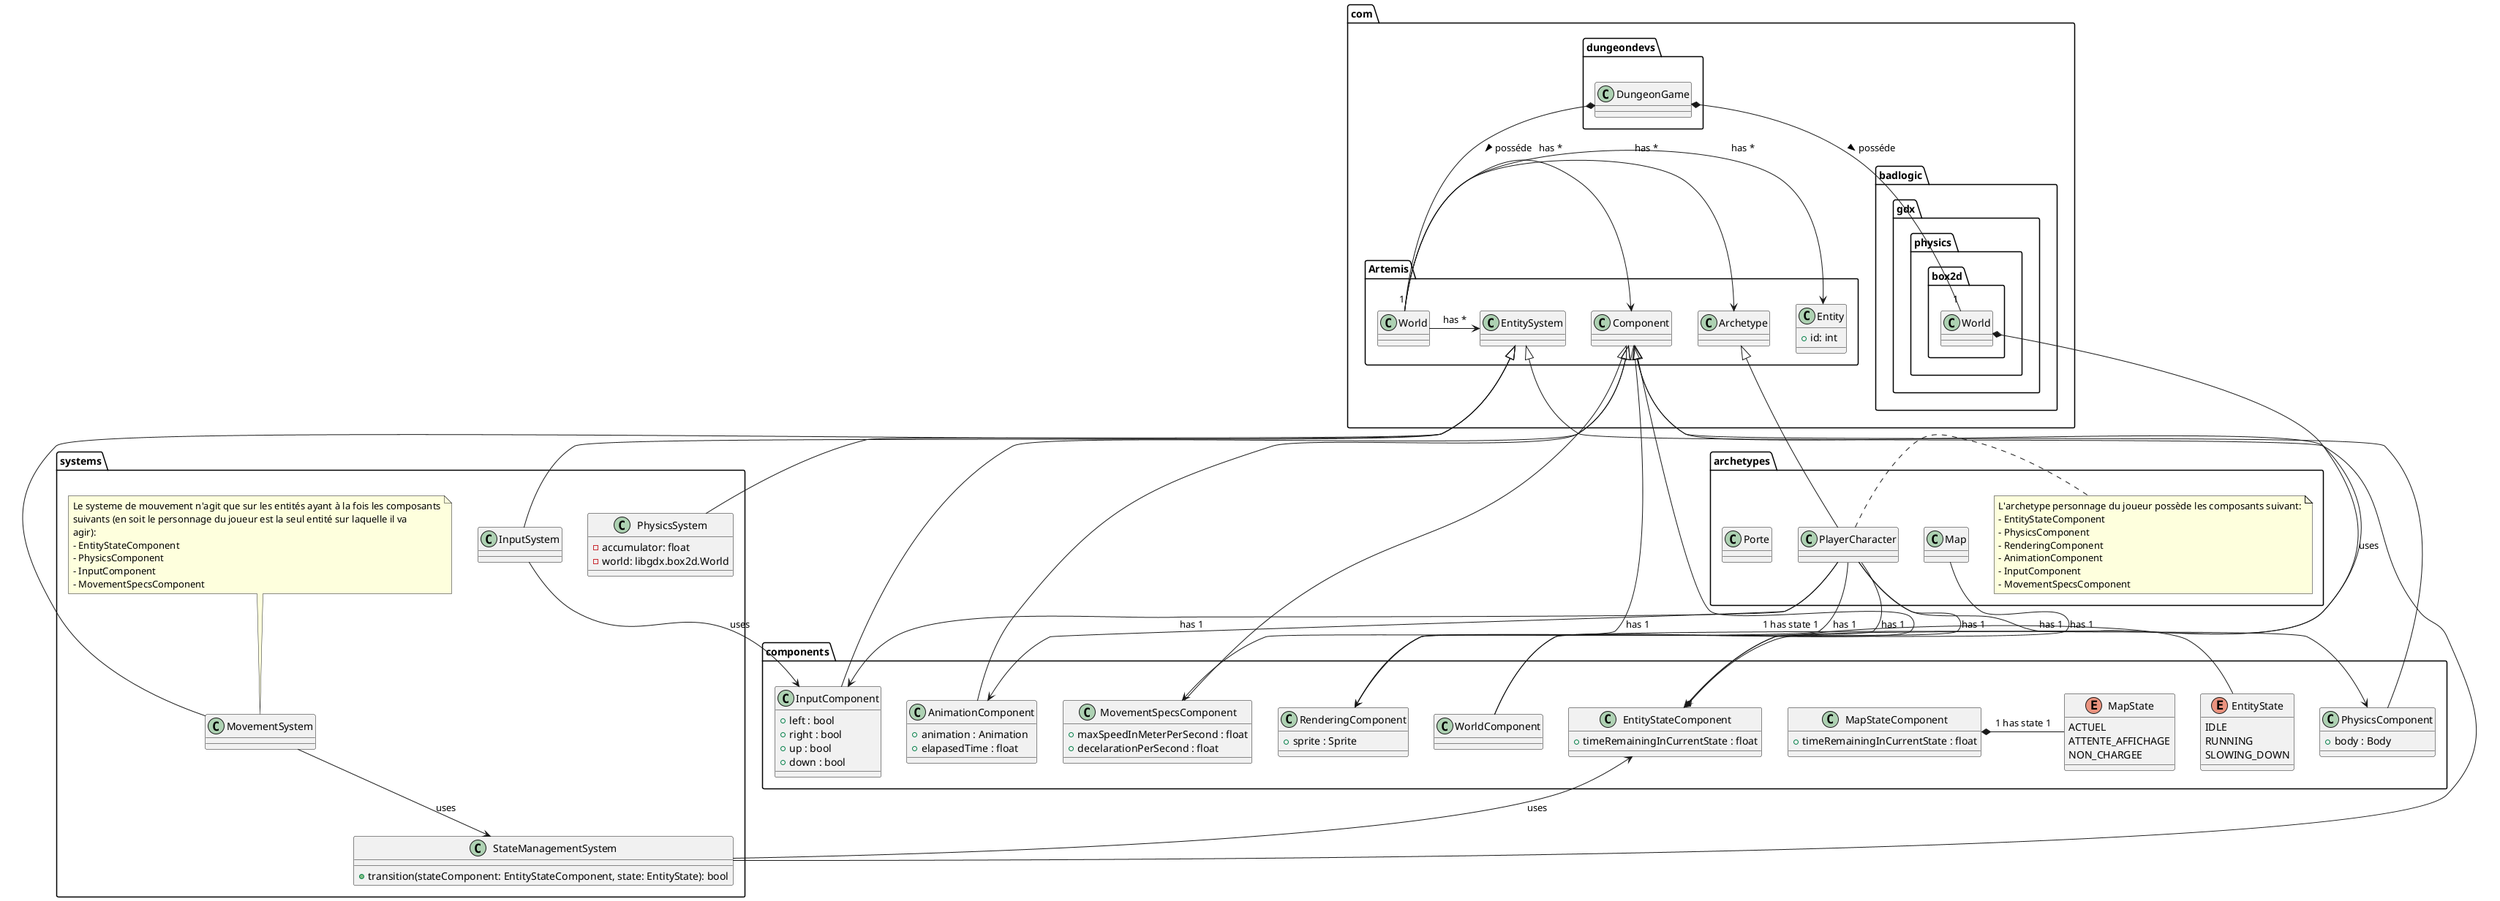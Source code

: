 @startuml
/'
******************
    Setups and includes
******************
'/
' skinparam groupInheritance 3

!global $componentClass = com.Artemis.Component
!global $systemClass = com.Artemis.EntitySystem
!global $entityClass = com.Artemis.Entity
!global $artemisWorldClass = com.Artemis.World
!global $box2dWorldClass = com.badlogic.gdx.physics.box2d.World
!global $archetypeClass = com.Artemis.Archetype

!procedure $defineAsComponent($className)
    $componentClass <|-- $className
!endprocedure

!procedure $defineAsSystem($className)
    $systemClass <|-- $className
!endprocedure

!procedure $defineAsEntity($className)
    $entityClass <|-- $className
    $addRelationship($className, $componentClass, $relationship="has", $rightMultiplicity="*", $sign="->")
!endprocedure

!procedure $defineAsArchetype($className)
    $archetypeClass <|-- $className
!endprocedure

!procedure $addRelationship($class1Name, $class2Name, $leftMultiplicity="", $rightMultiplicity="", $sign="->", $relationship="uses", $direction=">", $hide=%false())
    !if %not($hide)
        "$class1Name" $sign "$class2Name" : $leftMultiplicity $relationship $rightMultiplicity
    !endif
!endprocedure

!procedure $addRelationshipsToClass($className, $classes, $leftMultiplicity="", $rightMultiplicity="", $sign="->", $relationship="", $hideRelationships=%false())

    !foreach $class in %splitstr($classes, ",")
        $addRelationship($className, $class, $leftMultiplicity, $rightMultiplicity, $sign, $relationship, ">", $hideRelationships)
    !endfor
!endprocedure

class $artemisWorldClass {

}
!$classes = $entityClass + "," + $componentClass + "," + $systemClass + "," + $archetypeClass
$addRelationshipsToClass($artemisWorldClass, $classes, $rightMultiplicity="*", $sign="->", $relationship="has", $hideRelationships=%false())

class $componentClass {

}

class $systemClass {

}

class $entityClass {
    + id: int
}

class $archetypeClass {

}

/'
******************
    Components
******************
'/
namespace components {
    class PhysicsComponent {
        + body : Body
    }

    class RenderingComponent {
        + sprite : Sprite
    }

    class AnimationComponent {
        + animation : Animation
        + elapasedTime : float
    }

    class InputComponent {
        + left : bool
        + right : bool
        + up : bool
        + down : bool
    }

    enum EntityState {
        IDLE
        RUNNING
        SLOWING_DOWN
    }

    class EntityStateComponent {
        + timeRemainingInCurrentState : float
    }

    $addRelationship(EntityStateComponent, EntityState, $leftMultiplicity="1", $rightMultiplicity="1", $sign="*-", $relationship="has state", $direction=">", $hide=%false())

    class MovementSpecsComponent {
        + maxSpeedInMeterPerSecond : float
        + decelarationPerSecond : float
    }

    class WorldComponent {

    }
    $addRelationship(WorldComponent, $box2dWorldClass, $sign="--*", $hide=%false())

        enum MapState{
            ACTUEL
            ATTENTE_AFFICHAGE
            NON_CHARGEE
        }

    class MapStateComponent {
        + timeRemainingInCurrentState : float
    }

    $addRelationship(MapStateComponent, MapState, $leftMultiplicity="1", $rightMultiplicity="1", $sign="*-", $relationship="has state", $direction=">", $hide=%false())
}

'******************
$defineAsComponent(PhysicsComponent)
$defineAsComponent(RenderingComponent)
$defineAsComponent(AnimationComponent)
$defineAsComponent(InputComponent)
$defineAsComponent(EntityStateComponent)
$defineAsComponent(MovementSpecsComponent)
$defineAsComponent(WorldComponent)

/'
******************
    Systems
******************
'/
namespace systems {
    class MovementSystem {

    }

    /' movement system only act on entities which have all of the following components

    - EntityStateComponent
    - PhysicsComponent
    - InputComponent
    - MovementSpecsComponent
    '/
    $addRelationshipsToClass(MovementSystem, "EntityStateComponent, PhysicsComponent, InputComponent, MovementSpecsComponent", $rightMultiplicity="*", $sign="->", $relationship="only act on", $hideRelationships=%true())

    $addRelationship(MovementSystem, StateManagementSystem, $sign="-->", $relationship="uses", $hide=%false())

    Note top of MovementSystem
    Le systeme de mouvement n'agit que sur les entités ayant à la fois les composants
    suivants (en soit le personnage du joueur est la seul entité sur laquelle il va
    agir):
    - EntityStateComponent
    - PhysicsComponent
    - InputComponent
    - MovementSpecsComponent
    End Note

    class StateManagementSystem {
        + transition(stateComponent: EntityStateComponent, state: EntityState): bool
    }
    $addRelationship(StateManagementSystem, EntityStateComponent, $sign="-->", $relationship="uses", $hide=%false())

    class PhysicsSystem {
        - accumulator: float
        - world: libgdx.box2d.World
    }

    class InputSystem {

    }
    $addRelationship(InputSystem, InputComponent, $sign="-->", $relationship="uses", $hide=%false())
}

'******************
$defineAsSystem(MovementSystem)
$defineAsSystem(StateManagementSystem)
$defineAsSystem(PhysicsSystem)
$defineAsSystem(InputSystem)

'******************
namespace archetypes {

    class PlayerCharacter {
    }
    $addRelationshipsToClass(PlayerCharacter, "EntityStateComponent,PhysicsComponent,RenderingComponent,AnimationComponent,InputComponent,MovementSpecsComponent", $rightMultiplicity="1", $sign="-->", $relationship="has", $hideRelationships=%false())




    $defineAsArchetype(PlayerCharacter)
    Note right of PlayerCharacter
    L'archetype personnage du joueur possède les composants suivant:
    - EntityStateComponent
    - PhysicsComponent
    - RenderingComponent
    - AnimationComponent
    - InputComponent
    - MovementSpecsComponent
    End Note

    class Map {
    }
    $addRelationshipsToClass(Map, "RenderingComponent,", $rightMultiplicity="1", $sign="-->", $relationship="has", $hideRelationships=%false())

    class Porte {
    }
}
'*****************


class com.dungeondevs.DungeonGame {
}
com.dungeondevs.DungeonGame *-- $artemisWorldClass : posséde > "1"
com.dungeondevs.DungeonGame *-- $box2dWorldClass : posséde > "1"

' hide components
@enduml